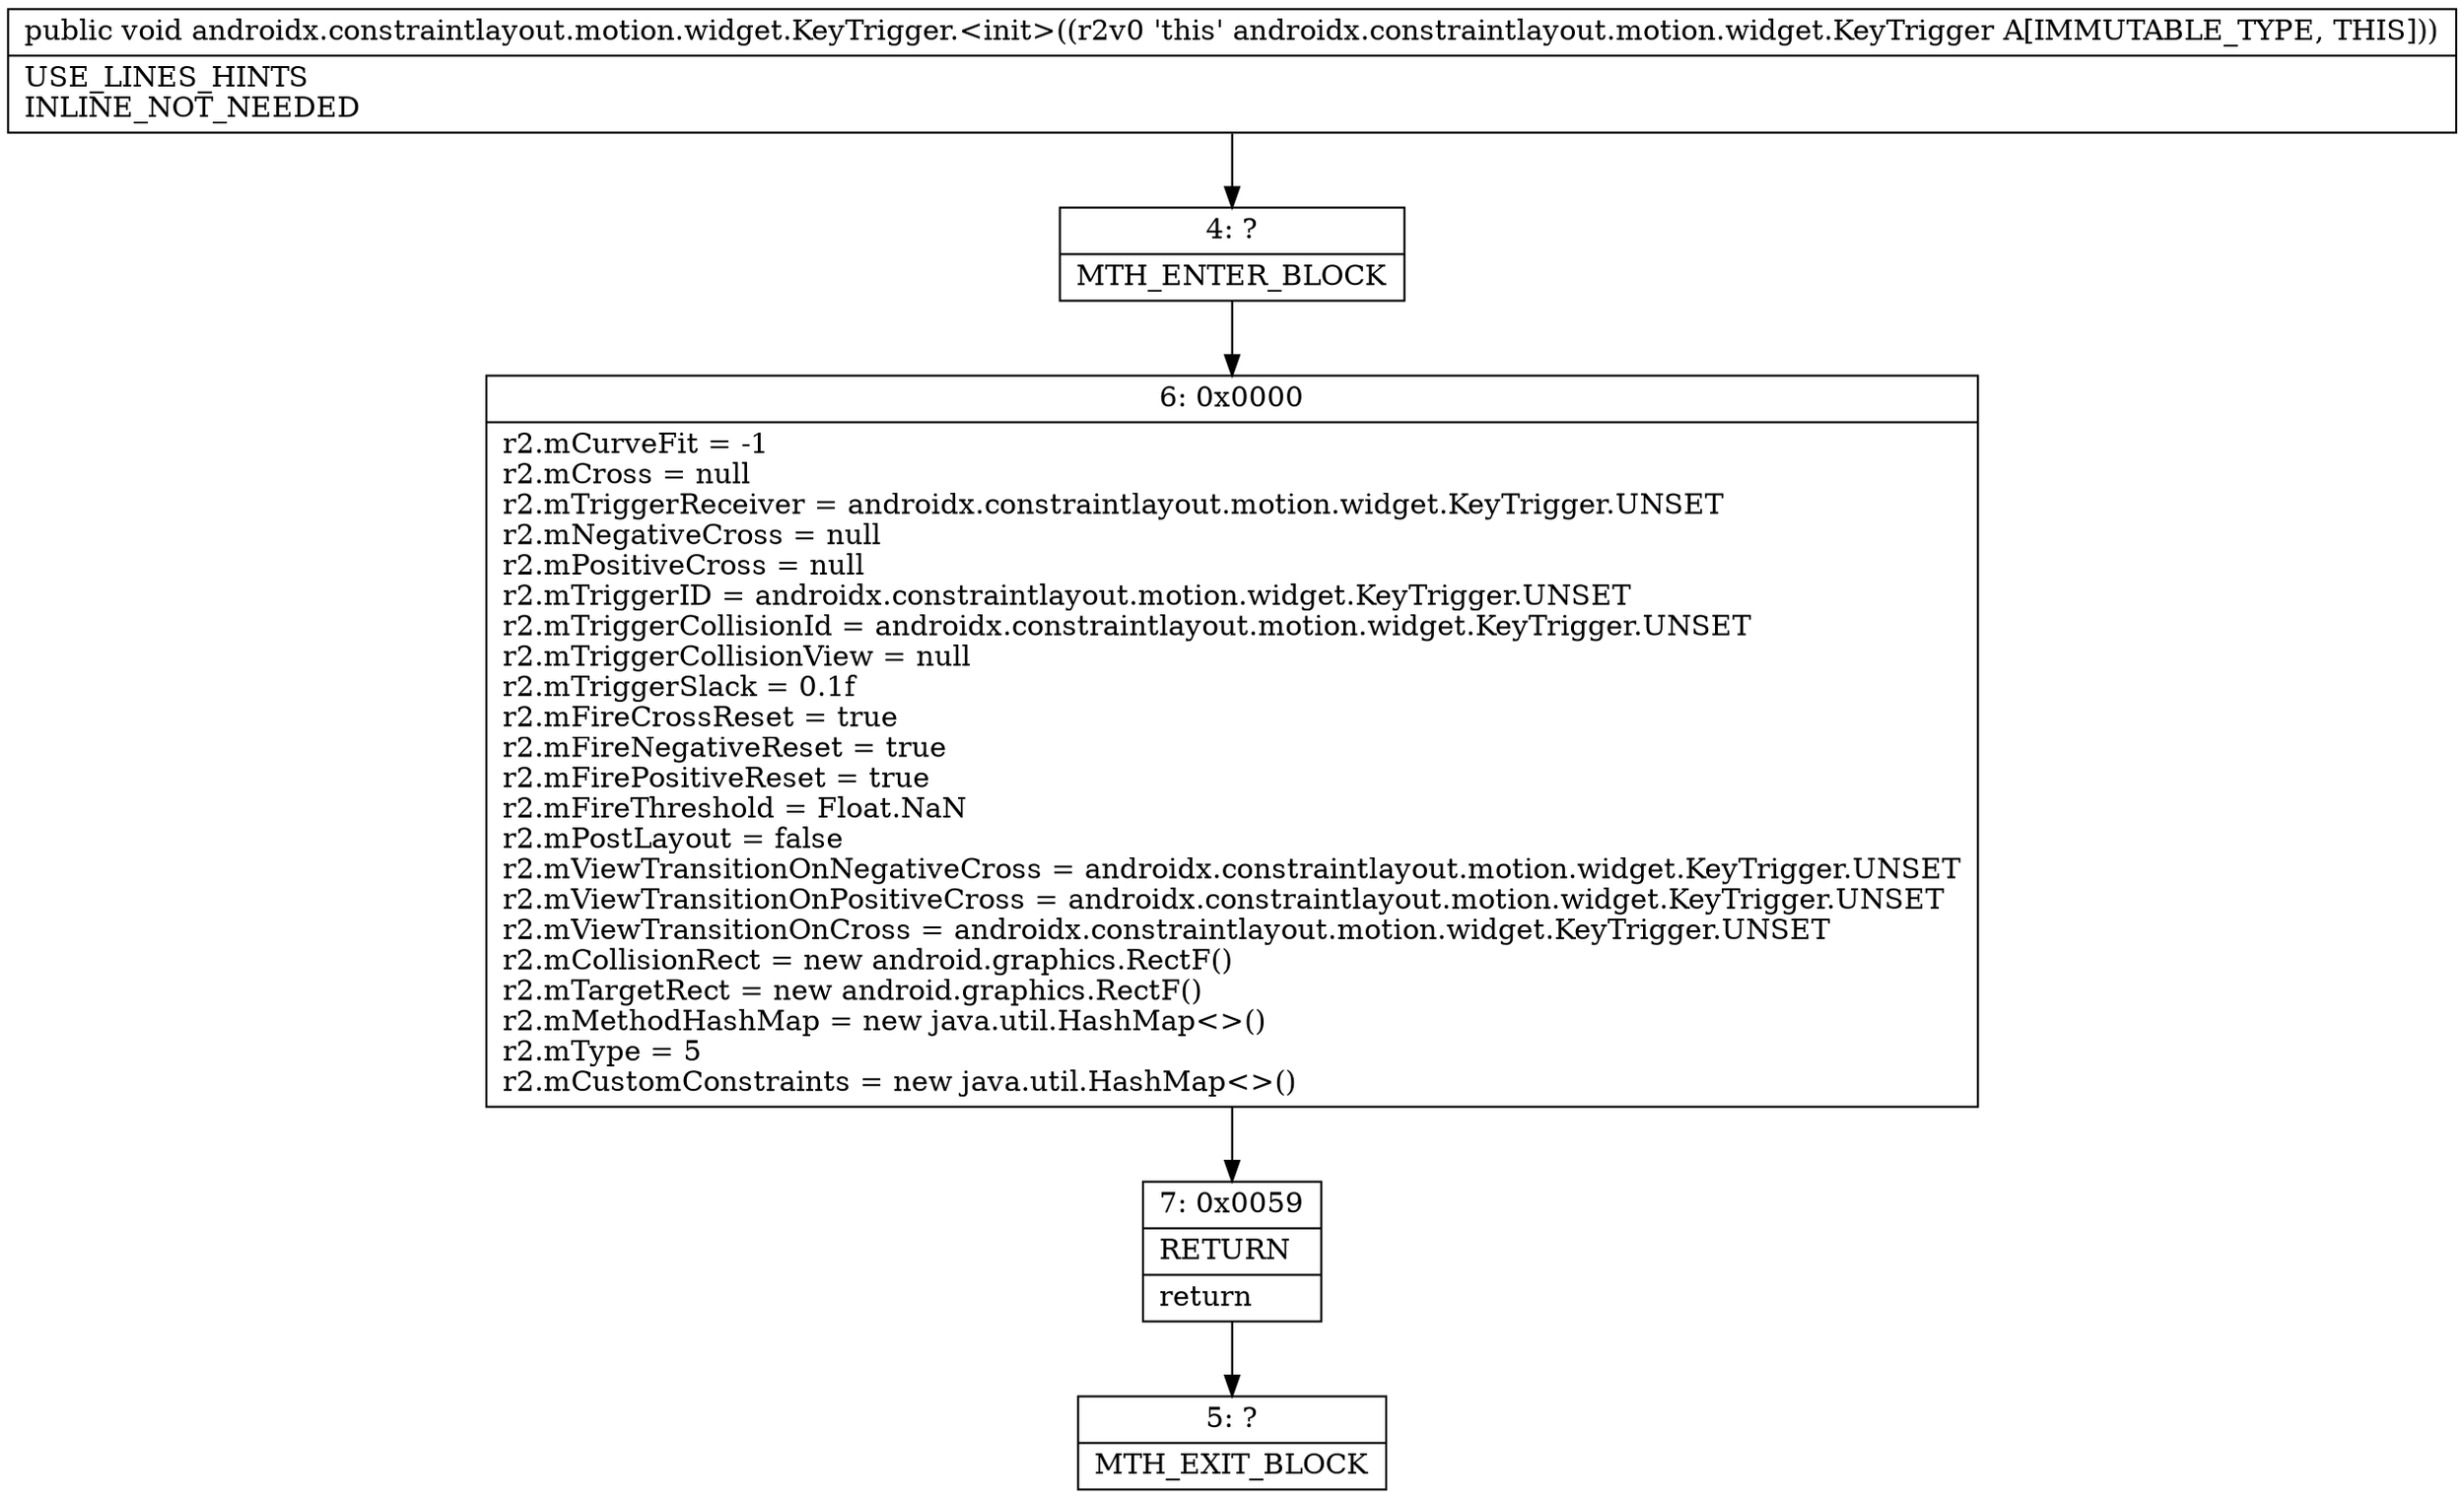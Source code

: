 digraph "CFG forandroidx.constraintlayout.motion.widget.KeyTrigger.\<init\>()V" {
Node_4 [shape=record,label="{4\:\ ?|MTH_ENTER_BLOCK\l}"];
Node_6 [shape=record,label="{6\:\ 0x0000|r2.mCurveFit = \-1\lr2.mCross = null\lr2.mTriggerReceiver = androidx.constraintlayout.motion.widget.KeyTrigger.UNSET\lr2.mNegativeCross = null\lr2.mPositiveCross = null\lr2.mTriggerID = androidx.constraintlayout.motion.widget.KeyTrigger.UNSET\lr2.mTriggerCollisionId = androidx.constraintlayout.motion.widget.KeyTrigger.UNSET\lr2.mTriggerCollisionView = null\lr2.mTriggerSlack = 0.1f\lr2.mFireCrossReset = true\lr2.mFireNegativeReset = true\lr2.mFirePositiveReset = true\lr2.mFireThreshold = Float.NaN\lr2.mPostLayout = false\lr2.mViewTransitionOnNegativeCross = androidx.constraintlayout.motion.widget.KeyTrigger.UNSET\lr2.mViewTransitionOnPositiveCross = androidx.constraintlayout.motion.widget.KeyTrigger.UNSET\lr2.mViewTransitionOnCross = androidx.constraintlayout.motion.widget.KeyTrigger.UNSET\lr2.mCollisionRect = new android.graphics.RectF()\lr2.mTargetRect = new android.graphics.RectF()\lr2.mMethodHashMap = new java.util.HashMap\<\>()\lr2.mType = 5\lr2.mCustomConstraints = new java.util.HashMap\<\>()\l}"];
Node_7 [shape=record,label="{7\:\ 0x0059|RETURN\l|return\l}"];
Node_5 [shape=record,label="{5\:\ ?|MTH_EXIT_BLOCK\l}"];
MethodNode[shape=record,label="{public void androidx.constraintlayout.motion.widget.KeyTrigger.\<init\>((r2v0 'this' androidx.constraintlayout.motion.widget.KeyTrigger A[IMMUTABLE_TYPE, THIS]))  | USE_LINES_HINTS\lINLINE_NOT_NEEDED\l}"];
MethodNode -> Node_4;Node_4 -> Node_6;
Node_6 -> Node_7;
Node_7 -> Node_5;
}

